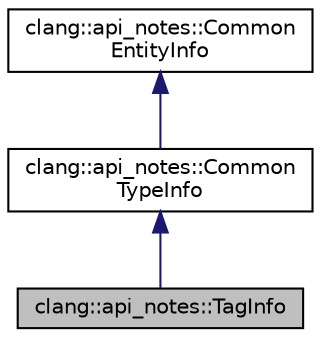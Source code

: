 digraph "clang::api_notes::TagInfo"
{
 // LATEX_PDF_SIZE
  bgcolor="transparent";
  edge [fontname="Helvetica",fontsize="10",labelfontname="Helvetica",labelfontsize="10"];
  node [fontname="Helvetica",fontsize="10",shape=record];
  Node1 [label="clang::api_notes::TagInfo",height=0.2,width=0.4,color="black", fillcolor="grey75", style="filled", fontcolor="black",tooltip="Describes API notes data for a tag."];
  Node2 -> Node1 [dir="back",color="midnightblue",fontsize="10",style="solid",fontname="Helvetica"];
  Node2 [label="clang::api_notes::Common\lTypeInfo",height=0.2,width=0.4,color="black",URL="$classclang_1_1api__notes_1_1CommonTypeInfo.html",tooltip="Describes API notes for types."];
  Node3 -> Node2 [dir="back",color="midnightblue",fontsize="10",style="solid",fontname="Helvetica"];
  Node3 [label="clang::api_notes::Common\lEntityInfo",height=0.2,width=0.4,color="black",URL="$classclang_1_1api__notes_1_1CommonEntityInfo.html",tooltip="Describes API notes data for any entity."];
}
